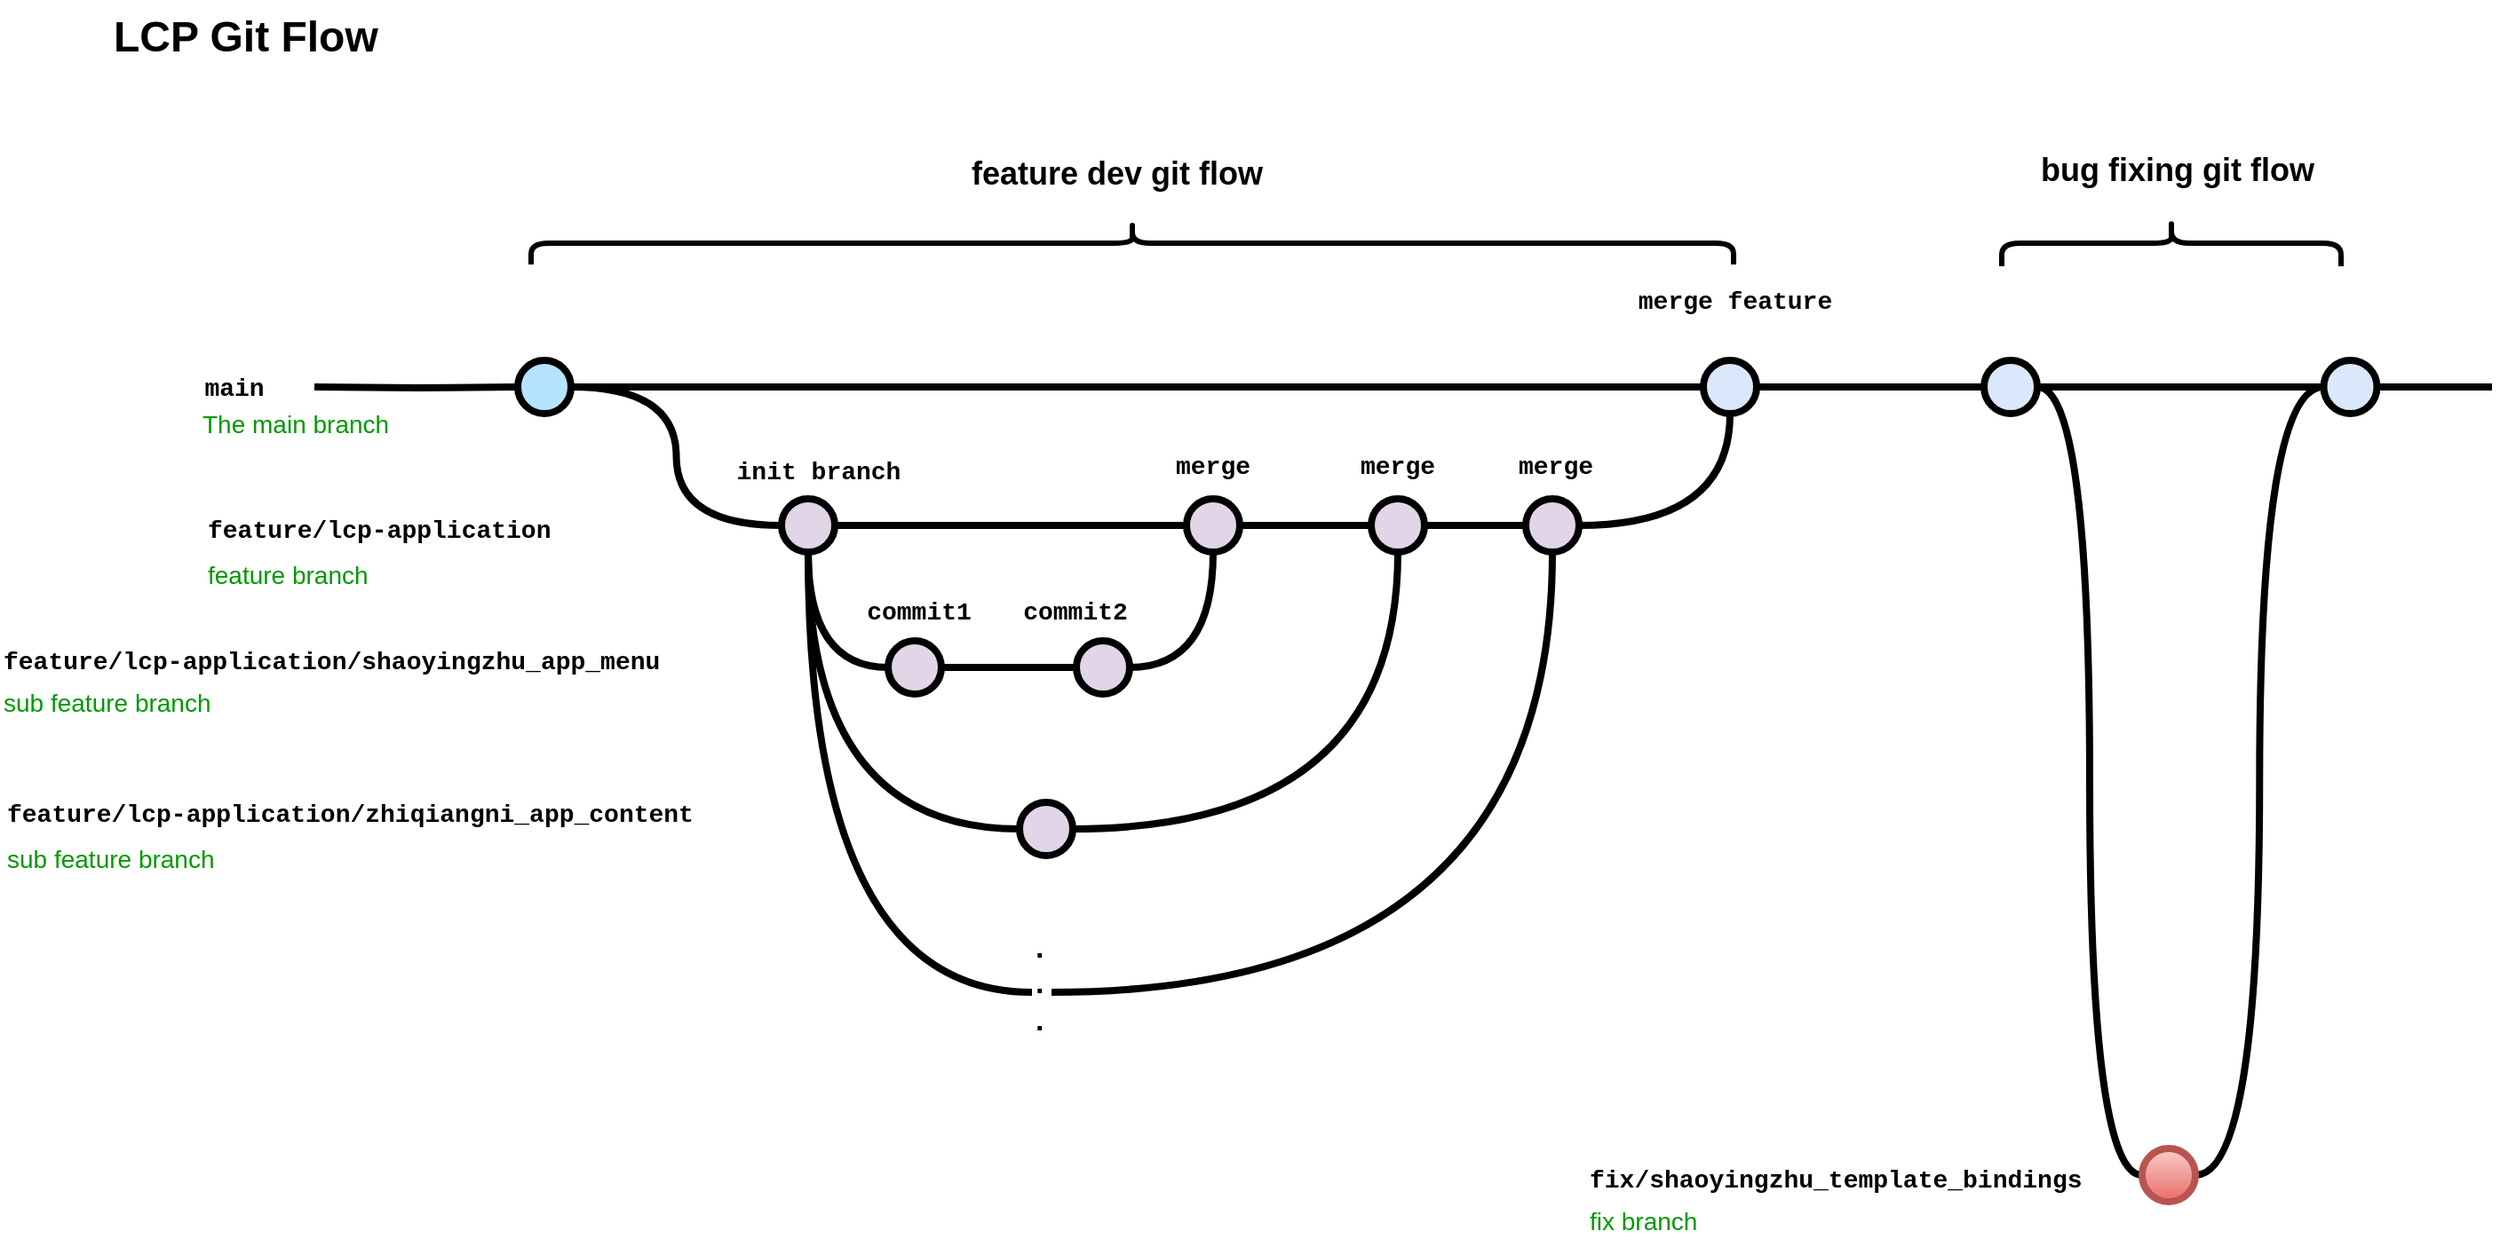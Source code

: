<mxfile version="20.5.1" type="github">
  <diagram id="yPxyJZ8AM_hMuL3Unpa9" name="simple gitflow">
    <mxGraphModel dx="2466" dy="1665" grid="0" gridSize="10" guides="1" tooltips="1" connect="1" arrows="1" fold="1" page="0" pageScale="1" pageWidth="1100" pageHeight="850" math="0" shadow="0">
      <root>
        <mxCell id="0" />
        <mxCell id="1" parent="0" />
        <UserObject label="&lt;font style=&quot;font-size: 24px;&quot;&gt;LCP Git Flow&lt;/font&gt;" id="9hBKPDzoitwpIBdzFDQ7-6">
          <mxCell style="text;whiteSpace=wrap;html=1;fontStyle=1;fontSize=17;" parent="1" vertex="1">
            <mxGeometry x="45" y="-38" width="212" height="34" as="geometry" />
          </mxCell>
        </UserObject>
        <mxCell id="9hBKPDzoitwpIBdzFDQ7-23" value="" style="edgeStyle=orthogonalEdgeStyle;rounded=0;html=1;jettySize=auto;orthogonalLoop=1;plain-blue;endArrow=none;endFill=0;strokeWidth=4;strokeColor=#000000;" parent="1" source="9hBKPDzoitwpIBdzFDQ7-25" target="9hBKPDzoitwpIBdzFDQ7-26" edge="1">
          <mxGeometry x="304.5" y="180" as="geometry" />
        </mxCell>
        <mxCell id="9hBKPDzoitwpIBdzFDQ7-24" style="edgeStyle=orthogonalEdgeStyle;curved=1;rounded=0;html=1;exitX=1;exitY=0.5;exitPerimeter=0;entryX=0;entryY=0.5;entryPerimeter=0;endArrow=none;endFill=0;jettySize=auto;orthogonalLoop=1;strokeWidth=4;fontSize=15;" parent="1" source="9hBKPDzoitwpIBdzFDQ7-25" target="9hBKPDzoitwpIBdzFDQ7-30" edge="1">
          <mxGeometry relative="1" as="geometry" />
        </mxCell>
        <mxCell id="9hBKPDzoitwpIBdzFDQ7-25" value="" style="verticalLabelPosition=bottom;verticalAlign=top;html=1;strokeWidth=4;shape=mxgraph.flowchart.on-page_reference;plain-blue;gradientColor=none;fillColor=#B5E3Fe;strokeColor=#000000;" parent="1" vertex="1">
          <mxGeometry x="274.5" y="165" width="30" height="30" as="geometry" />
        </mxCell>
        <mxCell id="9hBKPDzoitwpIBdzFDQ7-41" value="" style="edgeStyle=orthogonalEdgeStyle;curved=1;rounded=0;orthogonalLoop=1;jettySize=auto;html=1;endArrow=none;endFill=0;strokeWidth=4;fontFamily=Courier New;fontSize=16;" parent="1" source="9hBKPDzoitwpIBdzFDQ7-26" target="9hBKPDzoitwpIBdzFDQ7-40" edge="1">
          <mxGeometry relative="1" as="geometry" />
        </mxCell>
        <mxCell id="9hBKPDzoitwpIBdzFDQ7-26" value="" style="verticalLabelPosition=bottom;verticalAlign=top;html=1;strokeWidth=4;shape=mxgraph.flowchart.on-page_reference;plain-blue;gradientColor=none;strokeColor=#000000;" parent="1" vertex="1">
          <mxGeometry x="942" y="165" width="30" height="30" as="geometry" />
        </mxCell>
        <mxCell id="9hBKPDzoitwpIBdzFDQ7-43" value="" style="edgeStyle=orthogonalEdgeStyle;curved=1;rounded=0;orthogonalLoop=1;jettySize=auto;html=1;endArrow=none;endFill=0;strokeWidth=4;fontFamily=Courier New;fontSize=16;entryX=0;entryY=0.5;entryDx=0;entryDy=0;entryPerimeter=0;" parent="1" source="9hBKPDzoitwpIBdzFDQ7-40" target="9hBKPDzoitwpIBdzFDQ7-55" edge="1">
          <mxGeometry relative="1" as="geometry">
            <mxPoint x="1199" y="180" as="targetPoint" />
          </mxGeometry>
        </mxCell>
        <mxCell id="9hBKPDzoitwpIBdzFDQ7-52" value="" style="edgeStyle=orthogonalEdgeStyle;curved=1;rounded=0;orthogonalLoop=1;jettySize=auto;html=1;endArrow=none;endFill=0;strokeWidth=4;fontFamily=Courier New;fontSize=16;entryX=0;entryY=0.5;entryDx=0;entryDy=0;entryPerimeter=0;" parent="1" source="9hBKPDzoitwpIBdzFDQ7-40" target="9hBKPDzoitwpIBdzFDQ7-50" edge="1">
          <mxGeometry relative="1" as="geometry">
            <mxPoint x="1109.5" y="275" as="targetPoint" />
          </mxGeometry>
        </mxCell>
        <mxCell id="9hBKPDzoitwpIBdzFDQ7-40" value="" style="verticalLabelPosition=bottom;verticalAlign=top;html=1;strokeWidth=4;shape=mxgraph.flowchart.on-page_reference;plain-blue;gradientColor=none;strokeColor=#000000;" parent="1" vertex="1">
          <mxGeometry x="1100" y="165" width="30" height="30" as="geometry" />
        </mxCell>
        <mxCell id="9hBKPDzoitwpIBdzFDQ7-55" value="" style="verticalLabelPosition=bottom;verticalAlign=top;html=1;strokeWidth=4;shape=mxgraph.flowchart.on-page_reference;plain-blue;gradientColor=none;strokeColor=#000000;" parent="1" vertex="1">
          <mxGeometry x="1291.25" y="165" width="30" height="30" as="geometry" />
        </mxCell>
        <mxCell id="9hBKPDzoitwpIBdzFDQ7-27" value="" style="edgeStyle=orthogonalEdgeStyle;rounded=0;html=1;jettySize=auto;orthogonalLoop=1;strokeWidth=4;endArrow=none;endFill=0;" parent="1" target="9hBKPDzoitwpIBdzFDQ7-25" edge="1">
          <mxGeometry x="204.5" y="180" as="geometry">
            <mxPoint x="160" y="180" as="sourcePoint" />
          </mxGeometry>
        </mxCell>
        <mxCell id="9hBKPDzoitwpIBdzFDQ7-28" value="main" style="text;html=1;strokeColor=none;fillColor=none;align=center;verticalAlign=middle;whiteSpace=wrap;overflow=hidden;fontSize=14;fontStyle=1;fontFamily=Courier New;" parent="1" vertex="1">
          <mxGeometry x="90" y="170" width="50" height="20" as="geometry" />
        </mxCell>
        <mxCell id="9hBKPDzoitwpIBdzFDQ7-29" style="edgeStyle=orthogonalEdgeStyle;curved=1;rounded=0;html=1;exitX=1;exitY=0.5;exitPerimeter=0;endArrow=none;endFill=0;jettySize=auto;orthogonalLoop=1;strokeWidth=4;fontSize=15;" parent="1" source="9hBKPDzoitwpIBdzFDQ7-30" target="1iq-6d7PyXUU5rrVAghQ-24" edge="1">
          <mxGeometry relative="1" as="geometry">
            <mxPoint x="647" y="258" as="targetPoint" />
            <Array as="points" />
          </mxGeometry>
        </mxCell>
        <mxCell id="9hBKPDzoitwpIBdzFDQ7-30" value="" style="verticalLabelPosition=bottom;verticalAlign=top;html=1;strokeWidth=4;shape=mxgraph.flowchart.on-page_reference;plain-purple;gradientColor=none;strokeColor=#000000;" parent="1" vertex="1">
          <mxGeometry x="423" y="243" width="30" height="30" as="geometry" />
        </mxCell>
        <mxCell id="9hBKPDzoitwpIBdzFDQ7-35" value="feature/lcp-application" style="text;html=1;strokeColor=none;fillColor=none;align=left;verticalAlign=middle;whiteSpace=wrap;overflow=hidden;fontSize=14;fontStyle=1;fontFamily=Courier New;" parent="1" vertex="1">
          <mxGeometry x="97.5" y="250" width="240" height="20" as="geometry" />
        </mxCell>
        <mxCell id="9hBKPDzoitwpIBdzFDQ7-37" value="The main branch&lt;br&gt;" style="text;html=1;strokeColor=none;fillColor=none;align=left;verticalAlign=middle;whiteSpace=wrap;overflow=hidden;fontSize=14;fontStyle=0;fontColor=#009900;" parent="1" vertex="1">
          <mxGeometry x="95.25" y="190" width="132.25" height="20" as="geometry" />
        </mxCell>
        <mxCell id="9hBKPDzoitwpIBdzFDQ7-38" value="feature branch" style="text;html=1;strokeColor=none;fillColor=none;align=left;verticalAlign=middle;whiteSpace=wrap;overflow=hidden;fontSize=14;fontStyle=0;fontColor=#009900;" parent="1" vertex="1">
          <mxGeometry x="97.5" y="275" width="202.25" height="20" as="geometry" />
        </mxCell>
        <mxCell id="9hBKPDzoitwpIBdzFDQ7-54" value="" style="edgeStyle=orthogonalEdgeStyle;curved=1;rounded=0;orthogonalLoop=1;jettySize=auto;html=1;endArrow=none;endFill=0;strokeWidth=4;fontFamily=Courier New;fontSize=16;entryX=0;entryY=0.5;entryDx=0;entryDy=0;entryPerimeter=0;" parent="1" source="9hBKPDzoitwpIBdzFDQ7-50" target="9hBKPDzoitwpIBdzFDQ7-55" edge="1">
          <mxGeometry relative="1" as="geometry">
            <mxPoint x="1322.25" y="260" as="targetPoint" />
          </mxGeometry>
        </mxCell>
        <mxCell id="9hBKPDzoitwpIBdzFDQ7-50" value="" style="verticalLabelPosition=bottom;verticalAlign=top;html=1;strokeWidth=4;shape=mxgraph.flowchart.on-page_reference;plain-blue;gradientColor=#EA6B66;strokeColor=#B85450;fillColor=#F8CECC;" parent="1" vertex="1">
          <mxGeometry x="1189" y="609" width="30" height="30" as="geometry" />
        </mxCell>
        <mxCell id="1iq-6d7PyXUU5rrVAghQ-1" value="" style="verticalLabelPosition=bottom;verticalAlign=top;html=1;strokeWidth=4;shape=mxgraph.flowchart.on-page_reference;plain-purple;gradientColor=none;strokeColor=#000000;" vertex="1" parent="1">
          <mxGeometry x="483" y="323" width="30" height="30" as="geometry" />
        </mxCell>
        <mxCell id="1iq-6d7PyXUU5rrVAghQ-5" style="edgeStyle=orthogonalEdgeStyle;curved=1;rounded=0;html=1;exitX=0.5;exitY=1;exitPerimeter=0;endArrow=none;endFill=0;jettySize=auto;orthogonalLoop=1;strokeWidth=4;fontSize=15;exitDx=0;exitDy=0;entryX=0;entryY=0.5;entryDx=0;entryDy=0;entryPerimeter=0;" edge="1" parent="1" source="9hBKPDzoitwpIBdzFDQ7-30" target="1iq-6d7PyXUU5rrVAghQ-1">
          <mxGeometry relative="1" as="geometry">
            <mxPoint x="364" y="275" as="sourcePoint" />
            <mxPoint x="407" y="355" as="targetPoint" />
          </mxGeometry>
        </mxCell>
        <mxCell id="1iq-6d7PyXUU5rrVAghQ-16" value="" style="verticalLabelPosition=bottom;verticalAlign=top;html=1;strokeWidth=4;shape=mxgraph.flowchart.on-page_reference;plain-purple;gradientColor=none;strokeColor=#000000;" vertex="1" parent="1">
          <mxGeometry x="589" y="323" width="30" height="30" as="geometry" />
        </mxCell>
        <mxCell id="1iq-6d7PyXUU5rrVAghQ-18" style="edgeStyle=orthogonalEdgeStyle;curved=1;rounded=0;html=1;exitX=1;exitY=0.5;exitPerimeter=0;endArrow=none;endFill=0;jettySize=auto;orthogonalLoop=1;strokeWidth=4;fontSize=15;exitDx=0;exitDy=0;entryX=0;entryY=0.5;entryDx=0;entryDy=0;entryPerimeter=0;" edge="1" parent="1" source="1iq-6d7PyXUU5rrVAghQ-1" target="1iq-6d7PyXUU5rrVAghQ-16">
          <mxGeometry relative="1" as="geometry">
            <mxPoint x="504" y="340" as="sourcePoint" />
            <mxPoint x="537" y="405" as="targetPoint" />
          </mxGeometry>
        </mxCell>
        <mxCell id="1iq-6d7PyXUU5rrVAghQ-19" style="edgeStyle=orthogonalEdgeStyle;curved=1;rounded=0;html=1;exitX=0.5;exitY=1;exitPerimeter=0;entryX=1;entryY=0.5;entryPerimeter=0;endArrow=none;endFill=0;jettySize=auto;orthogonalLoop=1;strokeWidth=4;fontSize=15;entryDx=0;entryDy=0;exitDx=0;exitDy=0;" edge="1" parent="1" source="1iq-6d7PyXUU5rrVAghQ-24" target="1iq-6d7PyXUU5rrVAghQ-16">
          <mxGeometry relative="1" as="geometry">
            <mxPoint x="662" y="273" as="sourcePoint" />
            <mxPoint x="678" y="331" as="targetPoint" />
          </mxGeometry>
        </mxCell>
        <mxCell id="1iq-6d7PyXUU5rrVAghQ-20" value="feature/lcp-application/shaoyingzhu_app_menu" style="text;html=1;strokeColor=none;fillColor=none;align=left;verticalAlign=middle;whiteSpace=wrap;overflow=hidden;fontSize=14;fontStyle=1;fontFamily=Courier New;" vertex="1" parent="1">
          <mxGeometry x="-16.62" y="323" width="428" height="24" as="geometry" />
        </mxCell>
        <mxCell id="1iq-6d7PyXUU5rrVAghQ-21" value="commit1" style="text;html=1;strokeColor=none;fillColor=none;align=center;verticalAlign=middle;whiteSpace=wrap;overflow=hidden;fontSize=14;fontStyle=1;fontFamily=Courier New;" vertex="1" parent="1">
          <mxGeometry x="457" y="295" width="87" height="23" as="geometry" />
        </mxCell>
        <mxCell id="1iq-6d7PyXUU5rrVAghQ-22" value="commit2" style="text;html=1;strokeColor=none;fillColor=none;align=center;verticalAlign=middle;whiteSpace=wrap;overflow=hidden;fontSize=14;fontStyle=1;fontFamily=Courier New;" vertex="1" parent="1">
          <mxGeometry x="545.25" y="295" width="87" height="23" as="geometry" />
        </mxCell>
        <mxCell id="1iq-6d7PyXUU5rrVAghQ-23" value="sub feature branch" style="text;html=1;strokeColor=none;fillColor=none;align=left;verticalAlign=middle;whiteSpace=wrap;overflow=hidden;fontSize=14;fontStyle=0;fontColor=#009900;" vertex="1" parent="1">
          <mxGeometry x="-16.62" y="347" width="202.25" height="20" as="geometry" />
        </mxCell>
        <mxCell id="1iq-6d7PyXUU5rrVAghQ-24" value="" style="verticalLabelPosition=bottom;verticalAlign=top;html=1;strokeWidth=4;shape=mxgraph.flowchart.on-page_reference;plain-purple;gradientColor=none;strokeColor=#000000;" vertex="1" parent="1">
          <mxGeometry x="651" y="243" width="30" height="30" as="geometry" />
        </mxCell>
        <mxCell id="1iq-6d7PyXUU5rrVAghQ-25" value="" style="verticalLabelPosition=bottom;verticalAlign=top;html=1;strokeWidth=4;shape=mxgraph.flowchart.on-page_reference;plain-purple;gradientColor=none;strokeColor=#000000;" vertex="1" parent="1">
          <mxGeometry x="755" y="243" width="30" height="30" as="geometry" />
        </mxCell>
        <mxCell id="1iq-6d7PyXUU5rrVAghQ-26" style="edgeStyle=orthogonalEdgeStyle;curved=1;rounded=0;html=1;exitX=1;exitY=0.5;exitPerimeter=0;endArrow=none;endFill=0;jettySize=auto;orthogonalLoop=1;strokeWidth=4;fontSize=15;exitDx=0;exitDy=0;" edge="1" parent="1" source="1iq-6d7PyXUU5rrVAghQ-24">
          <mxGeometry relative="1" as="geometry">
            <mxPoint x="697" y="308" as="sourcePoint" />
            <mxPoint x="755" y="258" as="targetPoint" />
            <Array as="points" />
          </mxGeometry>
        </mxCell>
        <mxCell id="1iq-6d7PyXUU5rrVAghQ-27" value="feature/lcp-application/zhiqiangni_app_content" style="text;html=1;strokeColor=none;fillColor=none;align=left;verticalAlign=middle;whiteSpace=wrap;overflow=hidden;fontSize=14;fontStyle=1;fontFamily=Courier New;" vertex="1" parent="1">
          <mxGeometry x="-15.38" y="409" width="428" height="24" as="geometry" />
        </mxCell>
        <mxCell id="1iq-6d7PyXUU5rrVAghQ-28" value="sub feature branch" style="text;html=1;strokeColor=none;fillColor=none;align=left;verticalAlign=middle;whiteSpace=wrap;overflow=hidden;fontSize=14;fontStyle=0;fontColor=#009900;" vertex="1" parent="1">
          <mxGeometry x="-15.38" y="435" width="202.25" height="20" as="geometry" />
        </mxCell>
        <mxCell id="1iq-6d7PyXUU5rrVAghQ-29" value="" style="verticalLabelPosition=bottom;verticalAlign=top;html=1;strokeWidth=4;shape=mxgraph.flowchart.on-page_reference;plain-purple;gradientColor=none;strokeColor=#000000;" vertex="1" parent="1">
          <mxGeometry x="557" y="414" width="30" height="30" as="geometry" />
        </mxCell>
        <mxCell id="1iq-6d7PyXUU5rrVAghQ-30" style="edgeStyle=orthogonalEdgeStyle;curved=1;rounded=0;html=1;exitX=0;exitY=0.5;exitPerimeter=0;entryX=0.5;entryY=1;entryPerimeter=0;endArrow=none;endFill=0;jettySize=auto;orthogonalLoop=1;strokeWidth=4;fontSize=15;entryDx=0;entryDy=0;exitDx=0;exitDy=0;" edge="1" parent="1" source="1iq-6d7PyXUU5rrVAghQ-29" target="9hBKPDzoitwpIBdzFDQ7-30">
          <mxGeometry relative="1" as="geometry">
            <mxPoint x="-148.5" y="129.5" as="sourcePoint" />
            <mxPoint x="-214" y="40.5" as="targetPoint" />
          </mxGeometry>
        </mxCell>
        <mxCell id="1iq-6d7PyXUU5rrVAghQ-31" style="edgeStyle=orthogonalEdgeStyle;curved=1;rounded=0;html=1;exitX=0.5;exitY=1;exitPerimeter=0;entryX=1;entryY=0.5;entryPerimeter=0;endArrow=none;endFill=0;jettySize=auto;orthogonalLoop=1;strokeWidth=4;fontSize=15;entryDx=0;entryDy=0;exitDx=0;exitDy=0;" edge="1" parent="1" source="1iq-6d7PyXUU5rrVAghQ-25" target="1iq-6d7PyXUU5rrVAghQ-29">
          <mxGeometry relative="1" as="geometry">
            <mxPoint x="-148.5" y="129.5" as="sourcePoint" />
            <mxPoint x="-214" y="40.5" as="targetPoint" />
          </mxGeometry>
        </mxCell>
        <mxCell id="1iq-6d7PyXUU5rrVAghQ-32" value="init branch" style="text;html=1;strokeColor=none;fillColor=none;align=center;verticalAlign=middle;whiteSpace=wrap;overflow=hidden;fontSize=14;fontStyle=1;fontFamily=Courier New;" vertex="1" parent="1">
          <mxGeometry x="394" y="216" width="100" height="23" as="geometry" />
        </mxCell>
        <mxCell id="1iq-6d7PyXUU5rrVAghQ-33" value="merge" style="text;html=1;strokeColor=none;fillColor=none;align=center;verticalAlign=middle;whiteSpace=wrap;overflow=hidden;fontSize=14;fontStyle=1;fontFamily=Courier New;" vertex="1" parent="1">
          <mxGeometry x="616" y="213" width="100" height="23" as="geometry" />
        </mxCell>
        <mxCell id="1iq-6d7PyXUU5rrVAghQ-34" value="merge" style="text;html=1;strokeColor=none;fillColor=none;align=center;verticalAlign=middle;whiteSpace=wrap;overflow=hidden;fontSize=14;fontStyle=1;fontFamily=Courier New;" vertex="1" parent="1">
          <mxGeometry x="720" y="213" width="100" height="23" as="geometry" />
        </mxCell>
        <mxCell id="1iq-6d7PyXUU5rrVAghQ-35" style="edgeStyle=orthogonalEdgeStyle;curved=1;rounded=0;html=1;entryX=0.5;entryY=1;entryPerimeter=0;endArrow=none;endFill=0;jettySize=auto;orthogonalLoop=1;strokeWidth=4;fontSize=15;entryDx=0;entryDy=0;exitX=0;exitY=0.5;exitDx=0;exitDy=0;" edge="1" parent="1" source="1iq-6d7PyXUU5rrVAghQ-36" target="9hBKPDzoitwpIBdzFDQ7-30">
          <mxGeometry relative="1" as="geometry">
            <mxPoint x="550" y="528" as="sourcePoint" />
            <mxPoint x="-214" y="40.5" as="targetPoint" />
          </mxGeometry>
        </mxCell>
        <UserObject label="·&lt;br&gt;·&lt;br&gt;·" id="1iq-6d7PyXUU5rrVAghQ-36">
          <mxCell style="text;whiteSpace=wrap;html=1;fontStyle=1;fontSize=17;verticalAlign=middle;" vertex="1" parent="1">
            <mxGeometry x="564" y="479" width="11" height="84" as="geometry" />
          </mxCell>
        </UserObject>
        <mxCell id="1iq-6d7PyXUU5rrVAghQ-37" value="" style="verticalLabelPosition=bottom;verticalAlign=top;html=1;strokeWidth=4;shape=mxgraph.flowchart.on-page_reference;plain-purple;gradientColor=none;strokeColor=#000000;" vertex="1" parent="1">
          <mxGeometry x="842" y="243" width="30" height="30" as="geometry" />
        </mxCell>
        <mxCell id="1iq-6d7PyXUU5rrVAghQ-38" style="edgeStyle=orthogonalEdgeStyle;curved=1;rounded=0;html=1;exitX=1;exitY=0.5;exitPerimeter=0;endArrow=none;endFill=0;jettySize=auto;orthogonalLoop=1;strokeWidth=4;fontSize=15;exitDx=0;exitDy=0;entryX=0;entryY=0.5;entryDx=0;entryDy=0;entryPerimeter=0;" edge="1" parent="1" source="1iq-6d7PyXUU5rrVAghQ-25" target="1iq-6d7PyXUU5rrVAghQ-37">
          <mxGeometry relative="1" as="geometry">
            <mxPoint x="691" y="268" as="sourcePoint" />
            <mxPoint x="765" y="268" as="targetPoint" />
            <Array as="points" />
          </mxGeometry>
        </mxCell>
        <mxCell id="1iq-6d7PyXUU5rrVAghQ-39" style="edgeStyle=orthogonalEdgeStyle;curved=1;rounded=0;html=1;exitX=0.5;exitY=1;exitPerimeter=0;entryX=1;entryY=0.5;endArrow=none;endFill=0;jettySize=auto;orthogonalLoop=1;strokeWidth=4;fontSize=15;entryDx=0;entryDy=0;exitDx=0;exitDy=0;" edge="1" parent="1" source="1iq-6d7PyXUU5rrVAghQ-37" target="1iq-6d7PyXUU5rrVAghQ-36">
          <mxGeometry relative="1" as="geometry">
            <mxPoint x="-148.5" y="129.5" as="sourcePoint" />
            <mxPoint x="-214" y="40.5" as="targetPoint" />
          </mxGeometry>
        </mxCell>
        <mxCell id="1iq-6d7PyXUU5rrVAghQ-40" value="merge" style="text;html=1;strokeColor=none;fillColor=none;align=center;verticalAlign=middle;whiteSpace=wrap;overflow=hidden;fontSize=14;fontStyle=1;fontFamily=Courier New;" vertex="1" parent="1">
          <mxGeometry x="809" y="213" width="100" height="23" as="geometry" />
        </mxCell>
        <mxCell id="1iq-6d7PyXUU5rrVAghQ-41" style="edgeStyle=orthogonalEdgeStyle;curved=1;rounded=0;html=1;exitX=0.5;exitY=1;exitPerimeter=0;entryX=1;entryY=0.5;entryPerimeter=0;endArrow=none;endFill=0;jettySize=auto;orthogonalLoop=1;strokeWidth=4;fontSize=15;entryDx=0;entryDy=0;exitDx=0;exitDy=0;" edge="1" parent="1" source="9hBKPDzoitwpIBdzFDQ7-26" target="1iq-6d7PyXUU5rrVAghQ-37">
          <mxGeometry relative="1" as="geometry">
            <mxPoint x="-148.5" y="129.5" as="sourcePoint" />
            <mxPoint x="-214" y="40.5" as="targetPoint" />
          </mxGeometry>
        </mxCell>
        <mxCell id="1iq-6d7PyXUU5rrVAghQ-42" value="merge feature" style="text;html=1;strokeColor=none;fillColor=none;align=center;verticalAlign=middle;whiteSpace=wrap;overflow=hidden;fontSize=14;fontStyle=1;fontFamily=Courier New;" vertex="1" parent="1">
          <mxGeometry x="895" y="120" width="130" height="24" as="geometry" />
        </mxCell>
        <mxCell id="1iq-6d7PyXUU5rrVAghQ-43" value="fix/shaoyingzhu_template_bindings" style="text;html=1;strokeColor=none;fillColor=none;align=left;verticalAlign=middle;whiteSpace=wrap;overflow=hidden;fontSize=14;fontStyle=1;fontFamily=Courier New;" vertex="1" parent="1">
          <mxGeometry x="876" y="615" width="428" height="24" as="geometry" />
        </mxCell>
        <mxCell id="1iq-6d7PyXUU5rrVAghQ-44" value="fix branch" style="text;html=1;strokeColor=none;fillColor=none;align=left;verticalAlign=middle;whiteSpace=wrap;overflow=hidden;fontSize=14;fontStyle=0;fontColor=#009900;" vertex="1" parent="1">
          <mxGeometry x="876" y="639" width="202.25" height="20" as="geometry" />
        </mxCell>
        <mxCell id="1iq-6d7PyXUU5rrVAghQ-45" value="" style="edgeStyle=orthogonalEdgeStyle;curved=1;rounded=0;orthogonalLoop=1;jettySize=auto;html=1;endArrow=none;endFill=0;strokeWidth=4;fontFamily=Courier New;fontSize=16;exitX=1;exitY=0.5;exitDx=0;exitDy=0;exitPerimeter=0;" edge="1" parent="1" source="9hBKPDzoitwpIBdzFDQ7-55">
          <mxGeometry relative="1" as="geometry">
            <mxPoint x="1229" y="180" as="sourcePoint" />
            <mxPoint x="1386" y="180" as="targetPoint" />
          </mxGeometry>
        </mxCell>
        <mxCell id="1iq-6d7PyXUU5rrVAghQ-47" value="" style="shape=curlyBracket;whiteSpace=wrap;html=1;rounded=1;strokeWidth=3;rotation=90;" vertex="1" parent="1">
          <mxGeometry x="608.5" y="-239.5" width="24" height="677" as="geometry" />
        </mxCell>
        <UserObject label="&lt;font style=&quot;font-size: 18px;&quot;&gt;feature dev git flow&lt;/font&gt;" id="1iq-6d7PyXUU5rrVAghQ-49">
          <mxCell style="text;whiteSpace=wrap;html=1;fontStyle=1;fontSize=17;" vertex="1" parent="1">
            <mxGeometry x="528" y="43" width="234" height="32" as="geometry" />
          </mxCell>
        </UserObject>
        <UserObject label="&lt;font style=&quot;font-size: 18px;&quot;&gt;bug fixing git flow&lt;/font&gt;" id="1iq-6d7PyXUU5rrVAghQ-50">
          <mxCell style="text;whiteSpace=wrap;html=1;fontStyle=1;fontSize=17;" vertex="1" parent="1">
            <mxGeometry x="1130" y="41" width="234" height="32" as="geometry" />
          </mxCell>
        </UserObject>
        <mxCell id="1iq-6d7PyXUU5rrVAghQ-51" value="" style="shape=curlyBracket;whiteSpace=wrap;html=1;rounded=1;strokeWidth=3;rotation=90;" vertex="1" parent="1">
          <mxGeometry x="1192.5" y="3.5" width="26" height="191" as="geometry" />
        </mxCell>
      </root>
    </mxGraphModel>
  </diagram>
</mxfile>
